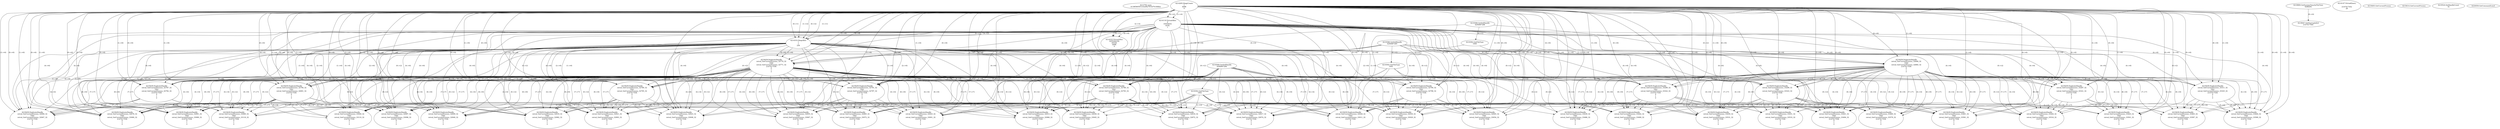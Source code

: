 // Global SCDG with merge call
digraph {
	0 [label="4213792.main
0139f360501232ef0a791fcf7418fdb2"]
	1 [label="4214265.HeapCreate
1
4096
0"]
	2 [label="4218869.GetSystemTimeAsFileTime
4288292"]
	3 [label="4214116.VirtualAlloc
0
33554432
8192
1"]
	1 -> 3 [label="(1-->4)"]
	1 -> 3 [label="(0-->4)"]
	4 [label="4214147.VirtualQuery

2147417352
28"]
	5 [label="4214333.HeapAlloc
1
1
256"]
	1 -> 5 [label="(1-->1)"]
	1 -> 5 [label="(0-->1)"]
	3 -> 5 [label="(4-->1)"]
	1 -> 5 [label="(1-->2)"]
	1 -> 5 [label="(0-->2)"]
	3 -> 5 [label="(4-->2)"]
	6 [label="4219047.GetStartupInfoA
2147417564"]
	2 -> 6 [label="(0-->0)"]
	7 [label="4219368.GetStdHandle
4294967286"]
	8 [label="4219392.GetFileType
1000"]
	7 -> 8 [label="(0-->1)"]
	9 [label="4219405.GetCurrentProcess
"]
	10 [label="4219414.GetCurrentProcess
"]
	11 [label="4219439.DuplicateHandle
retval_GetCurrentProcess_32770_32
1000
retval_GetCurrentProcess_32771_32
2147417556
0
1
2"]
	7 -> 11 [label="(0-->2)"]
	8 -> 11 [label="(1-->2)"]
	1 -> 11 [label="(1-->6)"]
	1 -> 11 [label="(0-->6)"]
	3 -> 11 [label="(4-->6)"]
	5 -> 11 [label="(1-->6)"]
	5 -> 11 [label="(2-->6)"]
	12 [label="4219368.GetStdHandle
4294967285"]
	13 [label="4219392.GetFileType
1001"]
	12 -> 13 [label="(0-->1)"]
	14 [label="4219439.DuplicateHandle
retval_GetCurrentProcess_32787_32
1001
retval_GetCurrentProcess_32792_32
2147417556
0
1
2"]
	12 -> 14 [label="(0-->2)"]
	13 -> 14 [label="(1-->2)"]
	11 -> 14 [label="(4-->4)"]
	1 -> 14 [label="(1-->6)"]
	1 -> 14 [label="(0-->6)"]
	3 -> 14 [label="(4-->6)"]
	5 -> 14 [label="(1-->6)"]
	5 -> 14 [label="(2-->6)"]
	11 -> 14 [label="(6-->6)"]
	11 -> 14 [label="(7-->7)"]
	15 [label="4219368.GetStdHandle
4294967284"]
	16 [label="4219392.GetFileType
1002"]
	15 -> 16 [label="(0-->1)"]
	17 [label="4219439.DuplicateHandle
retval_GetCurrentProcess_32906_32
1002
retval_GetCurrentProcess_32947_32
2147417556
0
1
2"]
	15 -> 17 [label="(0-->2)"]
	16 -> 17 [label="(1-->2)"]
	11 -> 17 [label="(4-->4)"]
	14 -> 17 [label="(4-->4)"]
	1 -> 17 [label="(1-->6)"]
	1 -> 17 [label="(0-->6)"]
	3 -> 17 [label="(4-->6)"]
	5 -> 17 [label="(1-->6)"]
	5 -> 17 [label="(2-->6)"]
	11 -> 17 [label="(6-->6)"]
	14 -> 17 [label="(6-->6)"]
	11 -> 17 [label="(7-->7)"]
	14 -> 17 [label="(7-->7)"]
	18 [label="4219524.SetHandleCount
32"]
	19 [label="4220059.GetCommandLineA
"]
	20 [label="4219439.DuplicateHandle
retval_GetCurrentProcess_32794_32
1001
retval_GetCurrentProcess_32801_32
2147417556
0
1
2"]
	12 -> 20 [label="(0-->2)"]
	13 -> 20 [label="(1-->2)"]
	11 -> 20 [label="(4-->4)"]
	1 -> 20 [label="(1-->6)"]
	1 -> 20 [label="(0-->6)"]
	3 -> 20 [label="(4-->6)"]
	5 -> 20 [label="(1-->6)"]
	5 -> 20 [label="(2-->6)"]
	11 -> 20 [label="(6-->6)"]
	11 -> 20 [label="(7-->7)"]
	21 [label="4219439.DuplicateHandle
retval_GetCurrentProcess_32997_32
1002
retval_GetCurrentProcess_33096_32
2147417556
0
1
2"]
	15 -> 21 [label="(0-->2)"]
	16 -> 21 [label="(1-->2)"]
	11 -> 21 [label="(4-->4)"]
	20 -> 21 [label="(4-->4)"]
	1 -> 21 [label="(1-->6)"]
	1 -> 21 [label="(0-->6)"]
	3 -> 21 [label="(4-->6)"]
	5 -> 21 [label="(1-->6)"]
	5 -> 21 [label="(2-->6)"]
	11 -> 21 [label="(6-->6)"]
	20 -> 21 [label="(6-->6)"]
	11 -> 21 [label="(7-->7)"]
	20 -> 21 [label="(7-->7)"]
	22 [label="4219439.DuplicateHandle
retval_GetCurrentProcess_32909_32
1002
retval_GetCurrentProcess_32949_32
2147417556
0
1
2"]
	15 -> 22 [label="(0-->2)"]
	16 -> 22 [label="(1-->2)"]
	11 -> 22 [label="(4-->4)"]
	14 -> 22 [label="(4-->4)"]
	1 -> 22 [label="(1-->6)"]
	1 -> 22 [label="(0-->6)"]
	3 -> 22 [label="(4-->6)"]
	5 -> 22 [label="(1-->6)"]
	5 -> 22 [label="(2-->6)"]
	11 -> 22 [label="(6-->6)"]
	14 -> 22 [label="(6-->6)"]
	11 -> 22 [label="(7-->7)"]
	14 -> 22 [label="(7-->7)"]
	23 [label="4219439.DuplicateHandle
retval_GetCurrentProcess_32789_32
1001
retval_GetCurrentProcess_32795_32
2147417556
0
1
2"]
	12 -> 23 [label="(0-->2)"]
	13 -> 23 [label="(1-->2)"]
	11 -> 23 [label="(4-->4)"]
	1 -> 23 [label="(1-->6)"]
	1 -> 23 [label="(0-->6)"]
	3 -> 23 [label="(4-->6)"]
	5 -> 23 [label="(1-->6)"]
	5 -> 23 [label="(2-->6)"]
	11 -> 23 [label="(6-->6)"]
	11 -> 23 [label="(7-->7)"]
	24 [label="4219439.DuplicateHandle
retval_GetCurrentProcess_32923_32
1002
retval_GetCurrentProcess_33008_32
2147417556
0
1
2"]
	15 -> 24 [label="(0-->2)"]
	16 -> 24 [label="(1-->2)"]
	11 -> 24 [label="(4-->4)"]
	23 -> 24 [label="(4-->4)"]
	1 -> 24 [label="(1-->6)"]
	1 -> 24 [label="(0-->6)"]
	3 -> 24 [label="(4-->6)"]
	5 -> 24 [label="(1-->6)"]
	5 -> 24 [label="(2-->6)"]
	11 -> 24 [label="(6-->6)"]
	23 -> 24 [label="(6-->6)"]
	11 -> 24 [label="(7-->7)"]
	23 -> 24 [label="(7-->7)"]
	25 [label="4219439.DuplicateHandle
retval_GetCurrentProcess_32791_32
1001
retval_GetCurrentProcess_32797_32
2147417556
0
1
2"]
	12 -> 25 [label="(0-->2)"]
	13 -> 25 [label="(1-->2)"]
	11 -> 25 [label="(4-->4)"]
	1 -> 25 [label="(1-->6)"]
	1 -> 25 [label="(0-->6)"]
	3 -> 25 [label="(4-->6)"]
	5 -> 25 [label="(1-->6)"]
	5 -> 25 [label="(2-->6)"]
	11 -> 25 [label="(6-->6)"]
	11 -> 25 [label="(7-->7)"]
	26 [label="4219439.DuplicateHandle
retval_GetCurrentProcess_32925_32
1002
retval_GetCurrentProcess_33001_32
2147417556
0
1
2"]
	15 -> 26 [label="(0-->2)"]
	16 -> 26 [label="(1-->2)"]
	11 -> 26 [label="(4-->4)"]
	25 -> 26 [label="(4-->4)"]
	1 -> 26 [label="(1-->6)"]
	1 -> 26 [label="(0-->6)"]
	3 -> 26 [label="(4-->6)"]
	5 -> 26 [label="(1-->6)"]
	5 -> 26 [label="(2-->6)"]
	11 -> 26 [label="(6-->6)"]
	25 -> 26 [label="(6-->6)"]
	11 -> 26 [label="(7-->7)"]
	25 -> 26 [label="(7-->7)"]
	27 [label="4219439.DuplicateHandle
retval_GetCurrentProcess_32788_32
1001
retval_GetCurrentProcess_32793_32
2147417556
0
1
2"]
	12 -> 27 [label="(0-->2)"]
	13 -> 27 [label="(1-->2)"]
	11 -> 27 [label="(4-->4)"]
	1 -> 27 [label="(1-->6)"]
	1 -> 27 [label="(0-->6)"]
	3 -> 27 [label="(4-->6)"]
	5 -> 27 [label="(1-->6)"]
	5 -> 27 [label="(2-->6)"]
	11 -> 27 [label="(6-->6)"]
	11 -> 27 [label="(7-->7)"]
	28 [label="4219439.DuplicateHandle
retval_GetCurrentProcess_32916_32
1002
retval_GetCurrentProcess_32972_32
2147417556
0
1
2"]
	15 -> 28 [label="(0-->2)"]
	16 -> 28 [label="(1-->2)"]
	11 -> 28 [label="(4-->4)"]
	27 -> 28 [label="(4-->4)"]
	1 -> 28 [label="(1-->6)"]
	1 -> 28 [label="(0-->6)"]
	3 -> 28 [label="(4-->6)"]
	5 -> 28 [label="(1-->6)"]
	5 -> 28 [label="(2-->6)"]
	11 -> 28 [label="(6-->6)"]
	27 -> 28 [label="(6-->6)"]
	11 -> 28 [label="(7-->7)"]
	27 -> 28 [label="(7-->7)"]
	29 [label="4219439.DuplicateHandle
retval_GetCurrentProcess_32917_32
1002
retval_GetCurrentProcess_32974_32
2147417556
0
1
2"]
	15 -> 29 [label="(0-->2)"]
	16 -> 29 [label="(1-->2)"]
	11 -> 29 [label="(4-->4)"]
	27 -> 29 [label="(4-->4)"]
	1 -> 29 [label="(1-->6)"]
	1 -> 29 [label="(0-->6)"]
	3 -> 29 [label="(4-->6)"]
	5 -> 29 [label="(1-->6)"]
	5 -> 29 [label="(2-->6)"]
	11 -> 29 [label="(6-->6)"]
	27 -> 29 [label="(6-->6)"]
	11 -> 29 [label="(7-->7)"]
	27 -> 29 [label="(7-->7)"]
	30 [label="4219439.DuplicateHandle
retval_GetCurrentProcess_32790_32
1001
retval_GetCurrentProcess_32796_32
2147417556
0
1
2"]
	12 -> 30 [label="(0-->2)"]
	13 -> 30 [label="(1-->2)"]
	11 -> 30 [label="(4-->4)"]
	1 -> 30 [label="(1-->6)"]
	1 -> 30 [label="(0-->6)"]
	3 -> 30 [label="(4-->6)"]
	5 -> 30 [label="(1-->6)"]
	5 -> 30 [label="(2-->6)"]
	11 -> 30 [label="(6-->6)"]
	11 -> 30 [label="(7-->7)"]
	31 [label="4219439.DuplicateHandle
retval_GetCurrentProcess_32926_32
1002
retval_GetCurrentProcess_33011_32
2147417556
0
1
2"]
	15 -> 31 [label="(0-->2)"]
	16 -> 31 [label="(1-->2)"]
	11 -> 31 [label="(4-->4)"]
	30 -> 31 [label="(4-->4)"]
	1 -> 31 [label="(1-->6)"]
	1 -> 31 [label="(0-->6)"]
	3 -> 31 [label="(4-->6)"]
	5 -> 31 [label="(1-->6)"]
	5 -> 31 [label="(2-->6)"]
	11 -> 31 [label="(6-->6)"]
	30 -> 31 [label="(6-->6)"]
	11 -> 31 [label="(7-->7)"]
	30 -> 31 [label="(7-->7)"]
	32 [label="4219439.DuplicateHandle
retval_GetCurrentProcess_32913_32
1002
retval_GetCurrentProcess_32966_32
2147417556
0
1
2"]
	15 -> 32 [label="(0-->2)"]
	16 -> 32 [label="(1-->2)"]
	11 -> 32 [label="(4-->4)"]
	27 -> 32 [label="(4-->4)"]
	1 -> 32 [label="(1-->6)"]
	1 -> 32 [label="(0-->6)"]
	3 -> 32 [label="(4-->6)"]
	5 -> 32 [label="(1-->6)"]
	5 -> 32 [label="(2-->6)"]
	11 -> 32 [label="(6-->6)"]
	27 -> 32 [label="(6-->6)"]
	11 -> 32 [label="(7-->7)"]
	27 -> 32 [label="(7-->7)"]
	33 [label="4219439.DuplicateHandle
retval_GetCurrentProcess_32930_32
1002
retval_GetCurrentProcess_33029_32
2147417556
0
1
2"]
	15 -> 33 [label="(0-->2)"]
	16 -> 33 [label="(1-->2)"]
	11 -> 33 [label="(4-->4)"]
	30 -> 33 [label="(4-->4)"]
	1 -> 33 [label="(1-->6)"]
	1 -> 33 [label="(0-->6)"]
	3 -> 33 [label="(4-->6)"]
	5 -> 33 [label="(1-->6)"]
	5 -> 33 [label="(2-->6)"]
	11 -> 33 [label="(6-->6)"]
	30 -> 33 [label="(6-->6)"]
	11 -> 33 [label="(7-->7)"]
	30 -> 33 [label="(7-->7)"]
	34 [label="4219439.DuplicateHandle
retval_GetCurrentProcess_32936_32
1002
retval_GetCurrentProcess_33045_32
2147417556
0
1
2"]
	15 -> 34 [label="(0-->2)"]
	16 -> 34 [label="(1-->2)"]
	11 -> 34 [label="(4-->4)"]
	27 -> 34 [label="(4-->4)"]
	1 -> 34 [label="(1-->6)"]
	1 -> 34 [label="(0-->6)"]
	3 -> 34 [label="(4-->6)"]
	5 -> 34 [label="(1-->6)"]
	5 -> 34 [label="(2-->6)"]
	11 -> 34 [label="(6-->6)"]
	27 -> 34 [label="(6-->6)"]
	11 -> 34 [label="(7-->7)"]
	27 -> 34 [label="(7-->7)"]
	35 [label="4219439.DuplicateHandle
retval_GetCurrentProcess_32919_32
1002
retval_GetCurrentProcess_32982_32
2147417556
0
1
2"]
	15 -> 35 [label="(0-->2)"]
	16 -> 35 [label="(1-->2)"]
	11 -> 35 [label="(4-->4)"]
	23 -> 35 [label="(4-->4)"]
	1 -> 35 [label="(1-->6)"]
	1 -> 35 [label="(0-->6)"]
	3 -> 35 [label="(4-->6)"]
	5 -> 35 [label="(1-->6)"]
	5 -> 35 [label="(2-->6)"]
	11 -> 35 [label="(6-->6)"]
	23 -> 35 [label="(6-->6)"]
	11 -> 35 [label="(7-->7)"]
	23 -> 35 [label="(7-->7)"]
	36 [label="4219439.DuplicateHandle
retval_GetCurrentProcess_32921_32
1002
retval_GetCurrentProcess_32993_32
2147417556
0
1
2"]
	15 -> 36 [label="(0-->2)"]
	16 -> 36 [label="(1-->2)"]
	11 -> 36 [label="(4-->4)"]
	23 -> 36 [label="(4-->4)"]
	1 -> 36 [label="(1-->6)"]
	1 -> 36 [label="(0-->6)"]
	3 -> 36 [label="(4-->6)"]
	5 -> 36 [label="(1-->6)"]
	5 -> 36 [label="(2-->6)"]
	11 -> 36 [label="(6-->6)"]
	23 -> 36 [label="(6-->6)"]
	11 -> 36 [label="(7-->7)"]
	23 -> 36 [label="(7-->7)"]
	37 [label="4219439.DuplicateHandle
retval_GetCurrentProcess_32945_32
1002
retval_GetCurrentProcess_33054_32
2147417556
0
1
2"]
	15 -> 37 [label="(0-->2)"]
	16 -> 37 [label="(1-->2)"]
	11 -> 37 [label="(4-->4)"]
	30 -> 37 [label="(4-->4)"]
	1 -> 37 [label="(1-->6)"]
	1 -> 37 [label="(0-->6)"]
	3 -> 37 [label="(4-->6)"]
	5 -> 37 [label="(1-->6)"]
	5 -> 37 [label="(2-->6)"]
	11 -> 37 [label="(6-->6)"]
	30 -> 37 [label="(6-->6)"]
	11 -> 37 [label="(7-->7)"]
	30 -> 37 [label="(7-->7)"]
	38 [label="4219439.DuplicateHandle
retval_GetCurrentProcess_32976_32
1002
retval_GetCurrentProcess_33080_32
2147417556
0
1
2"]
	15 -> 38 [label="(0-->2)"]
	16 -> 38 [label="(1-->2)"]
	11 -> 38 [label="(4-->4)"]
	20 -> 38 [label="(4-->4)"]
	1 -> 38 [label="(1-->6)"]
	1 -> 38 [label="(0-->6)"]
	3 -> 38 [label="(4-->6)"]
	5 -> 38 [label="(1-->6)"]
	5 -> 38 [label="(2-->6)"]
	11 -> 38 [label="(6-->6)"]
	20 -> 38 [label="(6-->6)"]
	11 -> 38 [label="(7-->7)"]
	20 -> 38 [label="(7-->7)"]
	39 [label="4219439.DuplicateHandle
retval_GetCurrentProcess_32991_32
1002
retval_GetCurrentProcess_33089_32
2147417556
0
1
2"]
	15 -> 39 [label="(0-->2)"]
	16 -> 39 [label="(1-->2)"]
	11 -> 39 [label="(4-->4)"]
	20 -> 39 [label="(4-->4)"]
	1 -> 39 [label="(1-->6)"]
	1 -> 39 [label="(0-->6)"]
	3 -> 39 [label="(4-->6)"]
	5 -> 39 [label="(1-->6)"]
	5 -> 39 [label="(2-->6)"]
	11 -> 39 [label="(6-->6)"]
	20 -> 39 [label="(6-->6)"]
	11 -> 39 [label="(7-->7)"]
	20 -> 39 [label="(7-->7)"]
	40 [label="4219439.DuplicateHandle
retval_GetCurrentProcess_33060_32
1002
retval_GetCurrentProcess_33118_32
2147417556
0
1
2"]
	15 -> 40 [label="(0-->2)"]
	16 -> 40 [label="(1-->2)"]
	11 -> 40 [label="(4-->4)"]
	20 -> 40 [label="(4-->4)"]
	1 -> 40 [label="(1-->6)"]
	1 -> 40 [label="(0-->6)"]
	3 -> 40 [label="(4-->6)"]
	5 -> 40 [label="(1-->6)"]
	5 -> 40 [label="(2-->6)"]
	11 -> 40 [label="(6-->6)"]
	20 -> 40 [label="(6-->6)"]
	11 -> 40 [label="(7-->7)"]
	20 -> 40 [label="(7-->7)"]
	41 [label="4219439.DuplicateHandle
retval_GetCurrentProcess_32955_32
1002
retval_GetCurrentProcess_33067_32
2147417556
0
1
2"]
	15 -> 41 [label="(0-->2)"]
	16 -> 41 [label="(1-->2)"]
	11 -> 41 [label="(4-->4)"]
	25 -> 41 [label="(4-->4)"]
	1 -> 41 [label="(1-->6)"]
	1 -> 41 [label="(0-->6)"]
	3 -> 41 [label="(4-->6)"]
	5 -> 41 [label="(1-->6)"]
	5 -> 41 [label="(2-->6)"]
	11 -> 41 [label="(6-->6)"]
	25 -> 41 [label="(6-->6)"]
	11 -> 41 [label="(7-->7)"]
	25 -> 41 [label="(7-->7)"]
	42 [label="4219439.DuplicateHandle
retval_GetCurrentProcess_32965_32
1002
retval_GetCurrentProcess_33072_32
2147417556
0
1
2"]
	15 -> 42 [label="(0-->2)"]
	16 -> 42 [label="(1-->2)"]
	11 -> 42 [label="(4-->4)"]
	25 -> 42 [label="(4-->4)"]
	1 -> 42 [label="(1-->6)"]
	1 -> 42 [label="(0-->6)"]
	3 -> 42 [label="(4-->6)"]
	5 -> 42 [label="(1-->6)"]
	5 -> 42 [label="(2-->6)"]
	11 -> 42 [label="(6-->6)"]
	25 -> 42 [label="(6-->6)"]
	11 -> 42 [label="(7-->7)"]
	25 -> 42 [label="(7-->7)"]
	43 [label="4219439.DuplicateHandle
retval_GetCurrentProcess_33040_32
1002
retval_GetCurrentProcess_33110_32
2147417556
0
1
2"]
	15 -> 43 [label="(0-->2)"]
	16 -> 43 [label="(1-->2)"]
	11 -> 43 [label="(4-->4)"]
	20 -> 43 [label="(4-->4)"]
	1 -> 43 [label="(1-->6)"]
	1 -> 43 [label="(0-->6)"]
	3 -> 43 [label="(4-->6)"]
	5 -> 43 [label="(1-->6)"]
	5 -> 43 [label="(2-->6)"]
	11 -> 43 [label="(6-->6)"]
	20 -> 43 [label="(6-->6)"]
	11 -> 43 [label="(7-->7)"]
	20 -> 43 [label="(7-->7)"]
	44 [label="4214222.VirtualAlloc
3255304192
65536
4096
4"]
	3 -> 44 [label="(0-->1)"]
	1 -> 44 [label="(2-->3)"]
	3 -> 44 [label="(0-->0)"]
	45 [label="4219439.DuplicateHandle
retval_GetCurrentProcess_32846_32
1000
retval_GetCurrentProcess_32864_32
2147417556
0
1
2"]
	7 -> 45 [label="(0-->2)"]
	8 -> 45 [label="(1-->2)"]
	1 -> 45 [label="(1-->6)"]
	1 -> 45 [label="(0-->6)"]
	3 -> 45 [label="(4-->6)"]
	46 [label="4219439.DuplicateHandle
retval_GetCurrentProcess_33288_32
1001
retval_GetCurrentProcess_33322_32
2147417556
0
1
2"]
	12 -> 46 [label="(0-->2)"]
	13 -> 46 [label="(1-->2)"]
	45 -> 46 [label="(4-->4)"]
	1 -> 46 [label="(1-->6)"]
	1 -> 46 [label="(0-->6)"]
	3 -> 46 [label="(4-->6)"]
	45 -> 46 [label="(6-->6)"]
	45 -> 46 [label="(7-->7)"]
	47 [label="4219439.DuplicateHandle
retval_GetCurrentProcess_33439_32
1002
retval_GetCurrentProcess_33486_32
2147417556
0
1
2"]
	15 -> 47 [label="(0-->2)"]
	16 -> 47 [label="(1-->2)"]
	45 -> 47 [label="(4-->4)"]
	46 -> 47 [label="(4-->4)"]
	1 -> 47 [label="(1-->6)"]
	1 -> 47 [label="(0-->6)"]
	3 -> 47 [label="(4-->6)"]
	45 -> 47 [label="(6-->6)"]
	46 -> 47 [label="(6-->6)"]
	45 -> 47 [label="(7-->7)"]
	46 -> 47 [label="(7-->7)"]
	48 [label="4219439.DuplicateHandle
retval_GetCurrentProcess_33442_32
1002
retval_GetCurrentProcess_33499_32
2147417556
0
1
2"]
	15 -> 48 [label="(0-->2)"]
	16 -> 48 [label="(1-->2)"]
	45 -> 48 [label="(4-->4)"]
	46 -> 48 [label="(4-->4)"]
	1 -> 48 [label="(1-->6)"]
	1 -> 48 [label="(0-->6)"]
	3 -> 48 [label="(4-->6)"]
	45 -> 48 [label="(6-->6)"]
	46 -> 48 [label="(6-->6)"]
	45 -> 48 [label="(7-->7)"]
	46 -> 48 [label="(7-->7)"]
	49 [label="4219439.DuplicateHandle
retval_GetCurrentProcess_33289_32
1001
retval_GetCurrentProcess_33323_32
2147417556
0
1
2"]
	12 -> 49 [label="(0-->2)"]
	13 -> 49 [label="(1-->2)"]
	45 -> 49 [label="(4-->4)"]
	1 -> 49 [label="(1-->6)"]
	1 -> 49 [label="(0-->6)"]
	3 -> 49 [label="(4-->6)"]
	45 -> 49 [label="(6-->6)"]
	45 -> 49 [label="(7-->7)"]
	50 [label="4219439.DuplicateHandle
retval_GetCurrentProcess_33450_32
1002
retval_GetCurrentProcess_33531_32
2147417556
0
1
2"]
	15 -> 50 [label="(0-->2)"]
	16 -> 50 [label="(1-->2)"]
	45 -> 50 [label="(4-->4)"]
	49 -> 50 [label="(4-->4)"]
	1 -> 50 [label="(1-->6)"]
	1 -> 50 [label="(0-->6)"]
	3 -> 50 [label="(4-->6)"]
	45 -> 50 [label="(6-->6)"]
	49 -> 50 [label="(6-->6)"]
	45 -> 50 [label="(7-->7)"]
	49 -> 50 [label="(7-->7)"]
	51 [label="4219439.DuplicateHandle
retval_GetCurrentProcess_33451_32
1002
retval_GetCurrentProcess_33533_32
2147417556
0
1
2"]
	15 -> 51 [label="(0-->2)"]
	16 -> 51 [label="(1-->2)"]
	45 -> 51 [label="(4-->4)"]
	49 -> 51 [label="(4-->4)"]
	1 -> 51 [label="(1-->6)"]
	1 -> 51 [label="(0-->6)"]
	3 -> 51 [label="(4-->6)"]
	45 -> 51 [label="(6-->6)"]
	49 -> 51 [label="(6-->6)"]
	45 -> 51 [label="(7-->7)"]
	49 -> 51 [label="(7-->7)"]
	52 [label="4219439.DuplicateHandle
retval_GetCurrentProcess_33441_32
1002
retval_GetCurrentProcess_33494_32
2147417556
0
1
2"]
	15 -> 52 [label="(0-->2)"]
	16 -> 52 [label="(1-->2)"]
	45 -> 52 [label="(4-->4)"]
	49 -> 52 [label="(4-->4)"]
	1 -> 52 [label="(1-->6)"]
	1 -> 52 [label="(0-->6)"]
	3 -> 52 [label="(4-->6)"]
	45 -> 52 [label="(6-->6)"]
	49 -> 52 [label="(6-->6)"]
	45 -> 52 [label="(7-->7)"]
	49 -> 52 [label="(7-->7)"]
	53 [label="4219439.DuplicateHandle
retval_GetCurrentProcess_33287_32
1001
retval_GetCurrentProcess_33321_32
2147417556
0
1
2"]
	12 -> 53 [label="(0-->2)"]
	13 -> 53 [label="(1-->2)"]
	45 -> 53 [label="(4-->4)"]
	1 -> 53 [label="(1-->6)"]
	1 -> 53 [label="(0-->6)"]
	3 -> 53 [label="(4-->6)"]
	45 -> 53 [label="(6-->6)"]
	45 -> 53 [label="(7-->7)"]
	54 [label="4219439.DuplicateHandle
retval_GetCurrentProcess_33443_32
1002
retval_GetCurrentProcess_33501_32
2147417556
0
1
2"]
	15 -> 54 [label="(0-->2)"]
	16 -> 54 [label="(1-->2)"]
	45 -> 54 [label="(4-->4)"]
	53 -> 54 [label="(4-->4)"]
	1 -> 54 [label="(1-->6)"]
	1 -> 54 [label="(0-->6)"]
	3 -> 54 [label="(4-->6)"]
	45 -> 54 [label="(6-->6)"]
	53 -> 54 [label="(6-->6)"]
	45 -> 54 [label="(7-->7)"]
	53 -> 54 [label="(7-->7)"]
	55 [label="4219439.DuplicateHandle
retval_GetCurrentProcess_33461_32
1002
retval_GetCurrentProcess_33581_32
2147417556
0
1
2"]
	15 -> 55 [label="(0-->2)"]
	16 -> 55 [label="(1-->2)"]
	45 -> 55 [label="(4-->4)"]
	49 -> 55 [label="(4-->4)"]
	1 -> 55 [label="(1-->6)"]
	1 -> 55 [label="(0-->6)"]
	3 -> 55 [label="(4-->6)"]
	45 -> 55 [label="(6-->6)"]
	49 -> 55 [label="(6-->6)"]
	45 -> 55 [label="(7-->7)"]
	49 -> 55 [label="(7-->7)"]
	56 [label="4219439.DuplicateHandle
retval_GetCurrentProcess_33460_32
1002
retval_GetCurrentProcess_33579_32
2147417556
0
1
2"]
	15 -> 56 [label="(0-->2)"]
	16 -> 56 [label="(1-->2)"]
	45 -> 56 [label="(4-->4)"]
	46 -> 56 [label="(4-->4)"]
	1 -> 56 [label="(1-->6)"]
	1 -> 56 [label="(0-->6)"]
	3 -> 56 [label="(4-->6)"]
	45 -> 56 [label="(6-->6)"]
	46 -> 56 [label="(6-->6)"]
	45 -> 56 [label="(7-->7)"]
	46 -> 56 [label="(7-->7)"]
	57 [label="4219439.DuplicateHandle
retval_GetCurrentProcess_33444_32
1002
retval_GetCurrentProcess_33516_32
2147417556
0
1
2"]
	15 -> 57 [label="(0-->2)"]
	16 -> 57 [label="(1-->2)"]
	45 -> 57 [label="(4-->4)"]
	53 -> 57 [label="(4-->4)"]
	1 -> 57 [label="(1-->6)"]
	1 -> 57 [label="(0-->6)"]
	3 -> 57 [label="(4-->6)"]
	45 -> 57 [label="(6-->6)"]
	53 -> 57 [label="(6-->6)"]
	45 -> 57 [label="(7-->7)"]
	53 -> 57 [label="(7-->7)"]
	58 [label="4219439.DuplicateHandle
retval_GetCurrentProcess_33311_32
1001
retval_GetCurrentProcess_33325_32
2147417556
0
1
2"]
	12 -> 58 [label="(0-->2)"]
	13 -> 58 [label="(1-->2)"]
	45 -> 58 [label="(4-->4)"]
	1 -> 58 [label="(1-->6)"]
	1 -> 58 [label="(0-->6)"]
	3 -> 58 [label="(4-->6)"]
	45 -> 58 [label="(6-->6)"]
	45 -> 58 [label="(7-->7)"]
	59 [label="4219439.DuplicateHandle
retval_GetCurrentProcess_33463_32
1002
retval_GetCurrentProcess_33587_32
2147417556
0
1
2"]
	15 -> 59 [label="(0-->2)"]
	16 -> 59 [label="(1-->2)"]
	45 -> 59 [label="(4-->4)"]
	58 -> 59 [label="(4-->4)"]
	1 -> 59 [label="(1-->6)"]
	1 -> 59 [label="(0-->6)"]
	3 -> 59 [label="(4-->6)"]
	45 -> 59 [label="(6-->6)"]
	58 -> 59 [label="(6-->6)"]
	45 -> 59 [label="(7-->7)"]
	58 -> 59 [label="(7-->7)"]
	60 [label="4219439.DuplicateHandle
retval_GetCurrentProcess_33464_32
1002
retval_GetCurrentProcess_33589_32
2147417556
0
1
2"]
	15 -> 60 [label="(0-->2)"]
	16 -> 60 [label="(1-->2)"]
	45 -> 60 [label="(4-->4)"]
	58 -> 60 [label="(4-->4)"]
	1 -> 60 [label="(1-->6)"]
	1 -> 60 [label="(0-->6)"]
	3 -> 60 [label="(4-->6)"]
	45 -> 60 [label="(6-->6)"]
	58 -> 60 [label="(6-->6)"]
	45 -> 60 [label="(7-->7)"]
	58 -> 60 [label="(7-->7)"]
}
